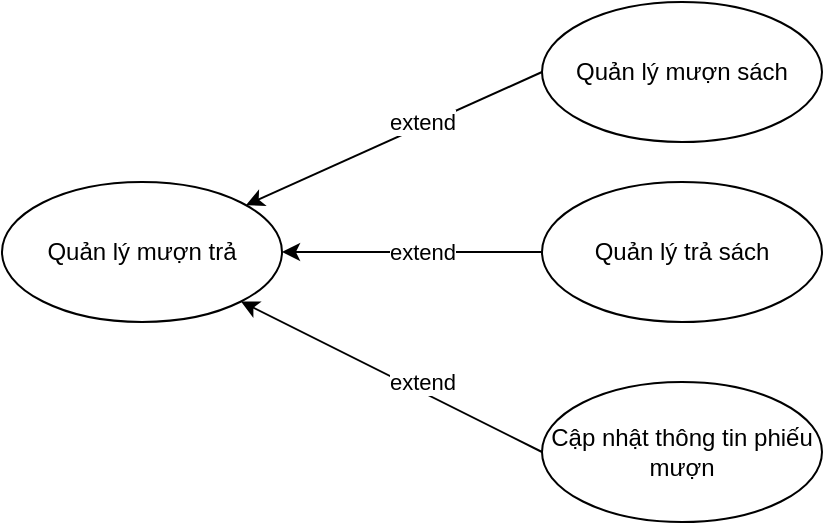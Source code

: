 <mxfile version="24.7.14">
  <diagram name="Page-1" id="CTQoalgfKwerqlKSiYNU">
    <mxGraphModel dx="1002" dy="565" grid="1" gridSize="10" guides="1" tooltips="1" connect="1" arrows="1" fold="1" page="1" pageScale="1" pageWidth="1654" pageHeight="2336" math="0" shadow="0">
      <root>
        <mxCell id="0" />
        <mxCell id="1" parent="0" />
        <mxCell id="iUUsebH7R0_WZ-LO42n8-1" style="rounded=0;orthogonalLoop=1;jettySize=auto;html=1;exitX=0;exitY=0.5;exitDx=0;exitDy=0;" edge="1" parent="1" source="iUUsebH7R0_WZ-LO42n8-6" target="iUUsebH7R0_WZ-LO42n8-5">
          <mxGeometry relative="1" as="geometry" />
        </mxCell>
        <mxCell id="iUUsebH7R0_WZ-LO42n8-2" value="extend" style="edgeLabel;html=1;align=center;verticalAlign=middle;resizable=0;points=[];" vertex="1" connectable="0" parent="iUUsebH7R0_WZ-LO42n8-1">
          <mxGeometry x="-0.163" y="-3" relative="1" as="geometry">
            <mxPoint x="3" as="offset" />
          </mxGeometry>
        </mxCell>
        <mxCell id="iUUsebH7R0_WZ-LO42n8-3" style="rounded=0;orthogonalLoop=1;jettySize=auto;html=1;exitX=0;exitY=0.5;exitDx=0;exitDy=0;" edge="1" parent="1" source="iUUsebH7R0_WZ-LO42n8-7" target="iUUsebH7R0_WZ-LO42n8-5">
          <mxGeometry relative="1" as="geometry" />
        </mxCell>
        <mxCell id="iUUsebH7R0_WZ-LO42n8-4" style="rounded=0;orthogonalLoop=1;jettySize=auto;html=1;exitX=0;exitY=0.5;exitDx=0;exitDy=0;" edge="1" parent="1" source="iUUsebH7R0_WZ-LO42n8-8" target="iUUsebH7R0_WZ-LO42n8-5">
          <mxGeometry relative="1" as="geometry" />
        </mxCell>
        <mxCell id="iUUsebH7R0_WZ-LO42n8-5" value="Quản lý mượn trả" style="ellipse;whiteSpace=wrap;html=1;" vertex="1" parent="1">
          <mxGeometry x="200" y="160" width="140" height="70" as="geometry" />
        </mxCell>
        <mxCell id="iUUsebH7R0_WZ-LO42n8-6" value="Quản lý mượn sách" style="ellipse;whiteSpace=wrap;html=1;" vertex="1" parent="1">
          <mxGeometry x="470" y="70" width="140" height="70" as="geometry" />
        </mxCell>
        <mxCell id="iUUsebH7R0_WZ-LO42n8-7" value="Quản lý trả sách" style="ellipse;whiteSpace=wrap;html=1;" vertex="1" parent="1">
          <mxGeometry x="470" y="160" width="140" height="70" as="geometry" />
        </mxCell>
        <mxCell id="iUUsebH7R0_WZ-LO42n8-8" value="Cập nhật thông tin phiếu mượn" style="ellipse;whiteSpace=wrap;html=1;" vertex="1" parent="1">
          <mxGeometry x="470" y="260" width="140" height="70" as="geometry" />
        </mxCell>
        <mxCell id="iUUsebH7R0_WZ-LO42n8-9" value="extend" style="edgeLabel;html=1;align=center;verticalAlign=middle;resizable=0;points=[];" vertex="1" connectable="0" parent="1">
          <mxGeometry x="409.998" y="194.999" as="geometry" />
        </mxCell>
        <mxCell id="iUUsebH7R0_WZ-LO42n8-10" value="extend" style="edgeLabel;html=1;align=center;verticalAlign=middle;resizable=0;points=[];" vertex="1" connectable="0" parent="1">
          <mxGeometry x="409.998" y="259.999" as="geometry" />
        </mxCell>
      </root>
    </mxGraphModel>
  </diagram>
</mxfile>
